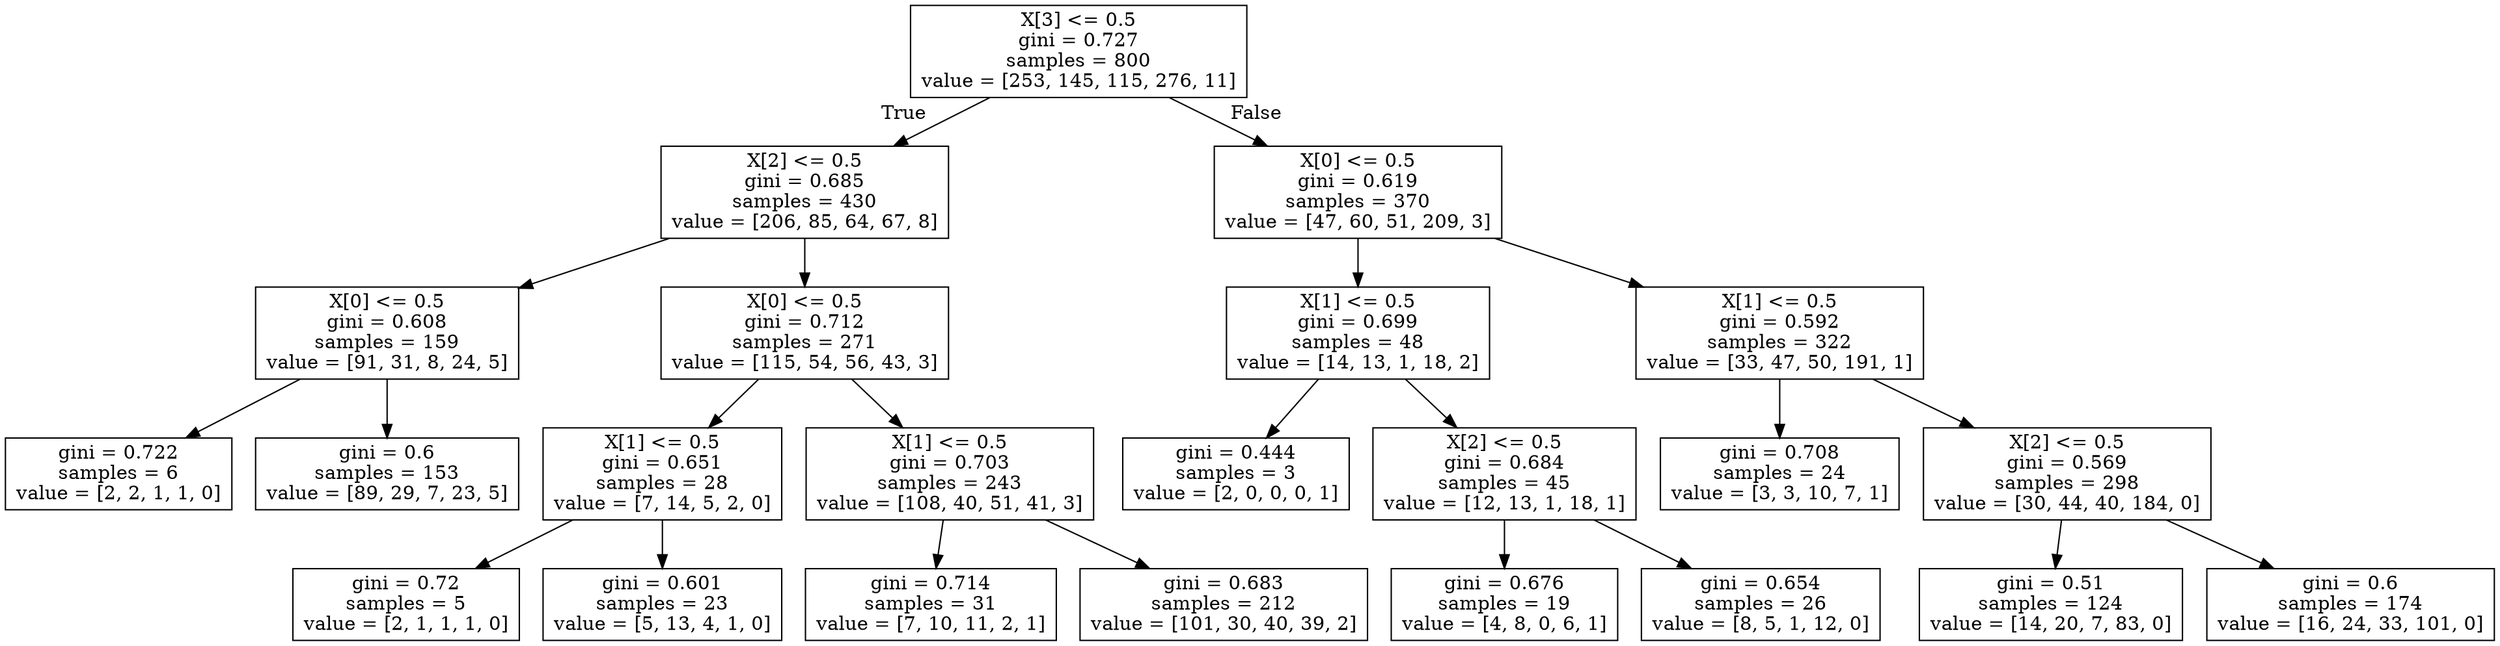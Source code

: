 digraph Tree {
node [shape=box] ;
0 [label="X[3] <= 0.5\ngini = 0.727\nsamples = 800\nvalue = [253, 145, 115, 276, 11]"] ;
1 [label="X[2] <= 0.5\ngini = 0.685\nsamples = 430\nvalue = [206, 85, 64, 67, 8]"] ;
0 -> 1 [labeldistance=2.5, labelangle=45, headlabel="True"] ;
2 [label="X[0] <= 0.5\ngini = 0.608\nsamples = 159\nvalue = [91, 31, 8, 24, 5]"] ;
1 -> 2 ;
3 [label="gini = 0.722\nsamples = 6\nvalue = [2, 2, 1, 1, 0]"] ;
2 -> 3 ;
4 [label="gini = 0.6\nsamples = 153\nvalue = [89, 29, 7, 23, 5]"] ;
2 -> 4 ;
5 [label="X[0] <= 0.5\ngini = 0.712\nsamples = 271\nvalue = [115, 54, 56, 43, 3]"] ;
1 -> 5 ;
6 [label="X[1] <= 0.5\ngini = 0.651\nsamples = 28\nvalue = [7, 14, 5, 2, 0]"] ;
5 -> 6 ;
7 [label="gini = 0.72\nsamples = 5\nvalue = [2, 1, 1, 1, 0]"] ;
6 -> 7 ;
8 [label="gini = 0.601\nsamples = 23\nvalue = [5, 13, 4, 1, 0]"] ;
6 -> 8 ;
9 [label="X[1] <= 0.5\ngini = 0.703\nsamples = 243\nvalue = [108, 40, 51, 41, 3]"] ;
5 -> 9 ;
10 [label="gini = 0.714\nsamples = 31\nvalue = [7, 10, 11, 2, 1]"] ;
9 -> 10 ;
11 [label="gini = 0.683\nsamples = 212\nvalue = [101, 30, 40, 39, 2]"] ;
9 -> 11 ;
12 [label="X[0] <= 0.5\ngini = 0.619\nsamples = 370\nvalue = [47, 60, 51, 209, 3]"] ;
0 -> 12 [labeldistance=2.5, labelangle=-45, headlabel="False"] ;
13 [label="X[1] <= 0.5\ngini = 0.699\nsamples = 48\nvalue = [14, 13, 1, 18, 2]"] ;
12 -> 13 ;
14 [label="gini = 0.444\nsamples = 3\nvalue = [2, 0, 0, 0, 1]"] ;
13 -> 14 ;
15 [label="X[2] <= 0.5\ngini = 0.684\nsamples = 45\nvalue = [12, 13, 1, 18, 1]"] ;
13 -> 15 ;
16 [label="gini = 0.676\nsamples = 19\nvalue = [4, 8, 0, 6, 1]"] ;
15 -> 16 ;
17 [label="gini = 0.654\nsamples = 26\nvalue = [8, 5, 1, 12, 0]"] ;
15 -> 17 ;
18 [label="X[1] <= 0.5\ngini = 0.592\nsamples = 322\nvalue = [33, 47, 50, 191, 1]"] ;
12 -> 18 ;
19 [label="gini = 0.708\nsamples = 24\nvalue = [3, 3, 10, 7, 1]"] ;
18 -> 19 ;
20 [label="X[2] <= 0.5\ngini = 0.569\nsamples = 298\nvalue = [30, 44, 40, 184, 0]"] ;
18 -> 20 ;
21 [label="gini = 0.51\nsamples = 124\nvalue = [14, 20, 7, 83, 0]"] ;
20 -> 21 ;
22 [label="gini = 0.6\nsamples = 174\nvalue = [16, 24, 33, 101, 0]"] ;
20 -> 22 ;
}
